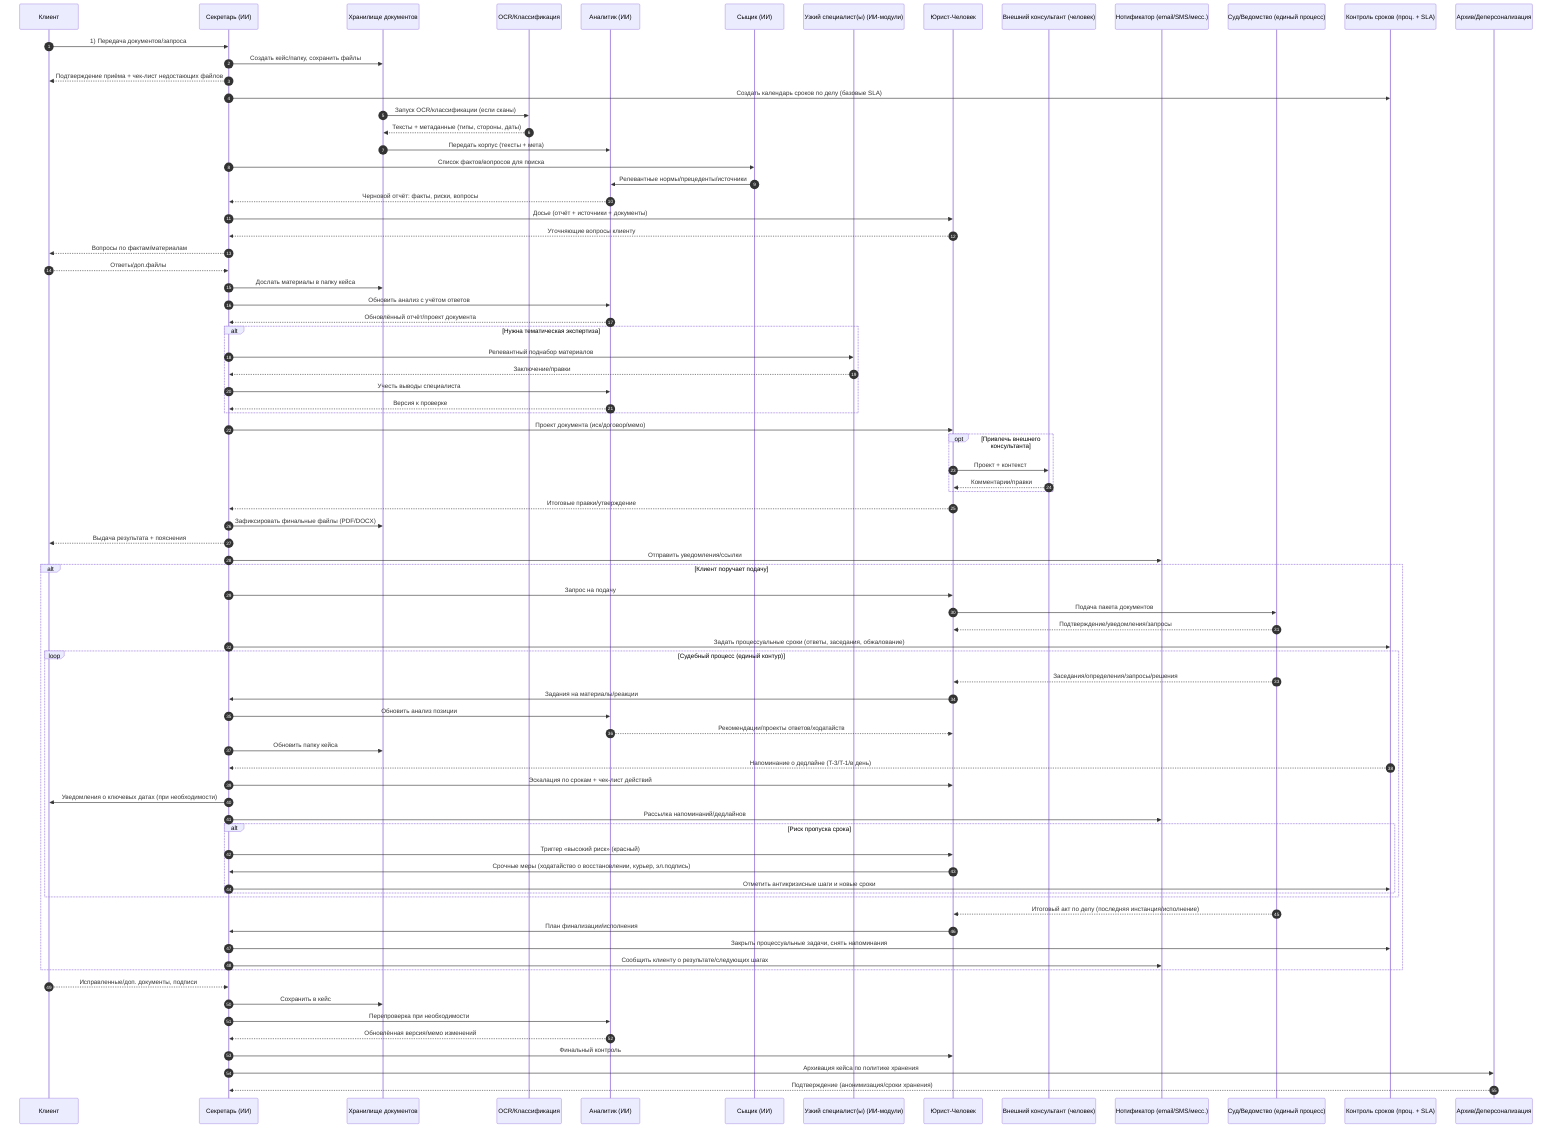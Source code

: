 sequenceDiagram
    autonumber
    %% Участники
    participant C as Клиент
    participant SEC as Секретарь (ИИ)
    participant DS as Хранилище документов
    participant OCR as OCR/Классификация
    participant AN as Аналитик (ИИ)
    participant INV as Сыщик (ИИ)
    participant SPEC as Узкий специалист(ы) (ИИ-модули)
    participant LAW as Юрист-Человек
    participant CONS as Внешний консультант (человек)
    participant NOTIF as Нотификатор (email/SMS/месс.)
    participant COURT as Суд/Ведомство (единый процесс)
    participant DLINE as Контроль сроков (проц. + SLA)
    participant ARCH as Архив/Деперсонализация

    %% 1) Вход — всегда через Секретаря
    C->>SEC: 1) Передача документов/запроса
    SEC->>DS: Создать кейс/папку, сохранить файлы
    SEC-->>C: Подтверждение приёма + чек-лист недостающих файлов
    SEC->>DLINE: Создать календарь сроков по делу (базовые SLA)

    %% 2) Предобработка
    DS->>OCR: Запуск OCR/классификации (если сканы)
    OCR-->>DS: Тексты + метаданные (типы, стороны, даты)

    %% 3) Разветвление на Аналитика и Сыщика
    DS->>AN: Передать корпус (тексты + мета)
    SEC->>INV: Список фактов/вопросов для поиска
    INV->>AN: Релевантные нормы/прецеденты/источники
    AN-->>SEC: Черновой отчёт: факты, риски, вопросы

    %% 4) Передача Юристу и уточнения
    SEC->>LAW: Досье (отчёт + источники + документы)
    LAW-->>SEC: Уточняющие вопросы клиенту
    SEC-->>C: Вопросы по фактам/материалам
    C-->>SEC: Ответы/доп.файлы
    SEC->>DS: Дослать материалы в папку кейса
    SEC->>AN: Обновить анализ с учётом ответов
    AN-->>SEC: Обновлённый отчёт/проект документа

    %% 5) Узкий специалист (по необходимости)
    alt Нужна тематическая экспертиза
        SEC->>SPEC: Релевантный поднабор материалов
        SPEC-->>SEC: Заключение/правки
        SEC->>AN: Учесть выводы специалиста
        AN-->>SEC: Версия к проверке
    end

    %% 6) Финальная проверка и (опционально) внешний консультант
    SEC->>LAW: Проект документа (иск/договор/мемо)
    opt Привлечь внешнего консультанта
        LAW->>CONS: Проект + контекст
        CONS-->>LAW: Комментарии/правки
    end
    LAW-->>SEC: Итоговые правки/утверждение

    %% 7) Выдача и уведомления
    SEC->>DS: Зафиксировать финальные файлы (PDF/DOCX)
    SEC-->>C: Выдача результата + пояснения
    SEC->>NOTIF: Отправить уведомления/ссылки

    %% 8) Подача и единый судебный процесс (все инстанции как один «длинный суд»)
    alt Клиент поручает подачу
        SEC->>LAW: Запрос на подачу
        LAW->>COURT: Подача пакета документов
        COURT-->>LAW: Подтверждение/уведомления/запросы
        SEC->>DLINE: Задать процессуальные сроки (ответы, заседания, обжалование)

        loop Судебный процесс (единый контур)
            COURT-->>LAW: Заседания/определения/запросы/решения
            LAW->>SEC: Задания на материалы/реакции
            SEC->>AN: Обновить анализ позиции
            AN-->>LAW: Рекомендации/проекты ответов/ходатайств
            SEC->>DS: Обновить папку кейса

            %% Контроль сроков по процессу
            DLINE-->>SEC: Напоминание о дедлайне (T-3/T-1/в день)
            SEC->>LAW: Эскалация по срокам + чек-лист действий
            SEC->>C: Уведомления о ключевых датах (при необходимости)
            SEC->>NOTIF: Рассылка напоминаний/дедлайнов
            alt Риск пропуска срока
                SEC->>LAW: Триггер «высокий риск» (красный)
                LAW->>SEC: Срочные меры (ходатайство о восстановлении, курьер, эл.подпись)
                SEC->>DLINE: Отметить антикризисные шаги и новые сроки
            end

            %% Итерации до итогового акта последней инстанции
        end

        COURT-->>LAW: Итоговый акт по делу (последняя инстанция/исполнение)
        LAW->>SEC: План финализации/исполнения
        SEC->>DLINE: Закрыть процессуальные задачи, снять напоминания
        SEC->>NOTIF: Сообщить клиенту о результате/следующих шагах
    end

    %% 9) Обратный поток от клиента
    C-->>SEC: Исправленные/доп. документы, подписи
    SEC->>DS: Сохранить в кейс
    SEC->>AN: Перепроверка при необходимости
    AN-->>SEC: Обновлённая версия/мемо изменений
    SEC->>LAW: Финальный контроль

    %% 10) Закрытие и архив
    SEC->>ARCH: Архивация кейса по политике хранения
    ARCH-->>SEC: Подтверждение (анонимизация/сроки хранения)